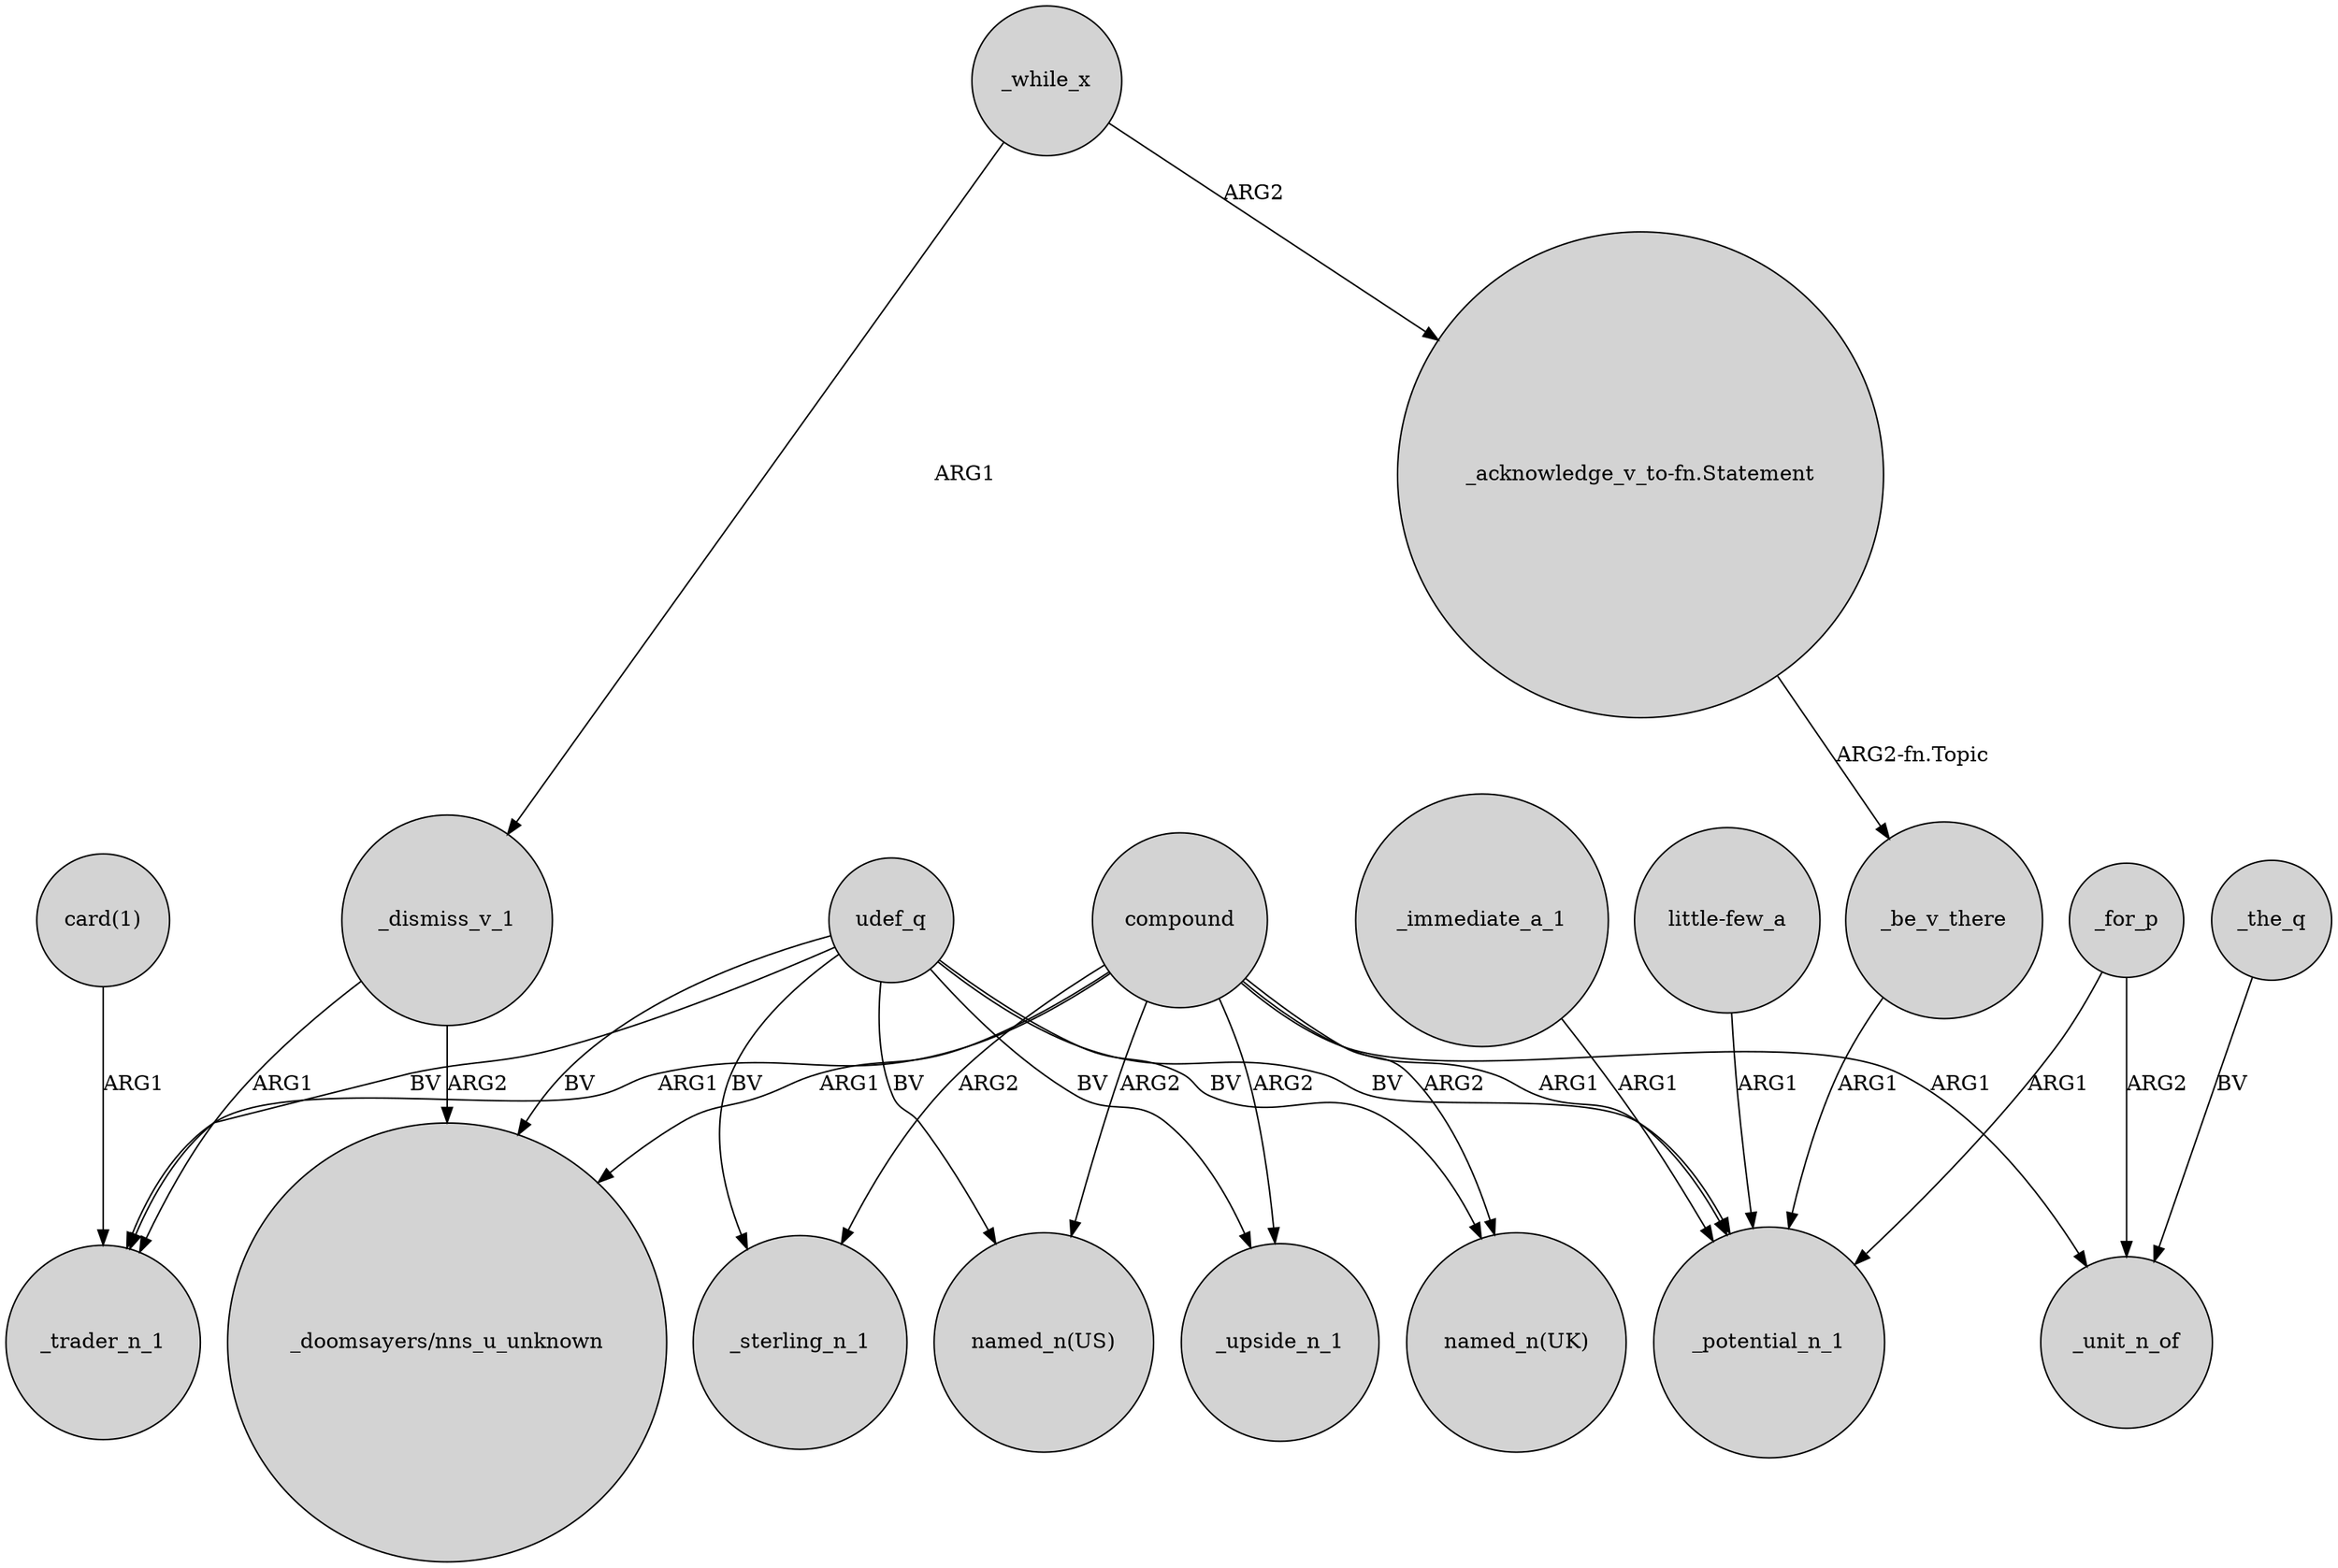 digraph {
	node [shape=circle style=filled]
	"card(1)" -> _trader_n_1 [label=ARG1]
	_while_x -> _dismiss_v_1 [label=ARG1]
	udef_q -> "named_n(UK)" [label=BV]
	udef_q -> "named_n(US)" [label=BV]
	"little-few_a" -> _potential_n_1 [label=ARG1]
	udef_q -> _trader_n_1 [label=BV]
	compound -> _unit_n_of [label=ARG1]
	compound -> "_doomsayers/nns_u_unknown" [label=ARG1]
	_for_p -> _potential_n_1 [label=ARG1]
	compound -> _sterling_n_1 [label=ARG2]
	compound -> _potential_n_1 [label=ARG1]
	_for_p -> _unit_n_of [label=ARG2]
	compound -> "named_n(US)" [label=ARG2]
	"_acknowledge_v_to-fn.Statement" -> _be_v_there [label="ARG2-fn.Topic"]
	compound -> _trader_n_1 [label=ARG1]
	udef_q -> _upside_n_1 [label=BV]
	_dismiss_v_1 -> "_doomsayers/nns_u_unknown" [label=ARG2]
	_while_x -> "_acknowledge_v_to-fn.Statement" [label=ARG2]
	udef_q -> _sterling_n_1 [label=BV]
	compound -> "named_n(UK)" [label=ARG2]
	_dismiss_v_1 -> _trader_n_1 [label=ARG1]
	compound -> _upside_n_1 [label=ARG2]
	udef_q -> _potential_n_1 [label=BV]
	_immediate_a_1 -> _potential_n_1 [label=ARG1]
	_the_q -> _unit_n_of [label=BV]
	udef_q -> "_doomsayers/nns_u_unknown" [label=BV]
	_be_v_there -> _potential_n_1 [label=ARG1]
}
